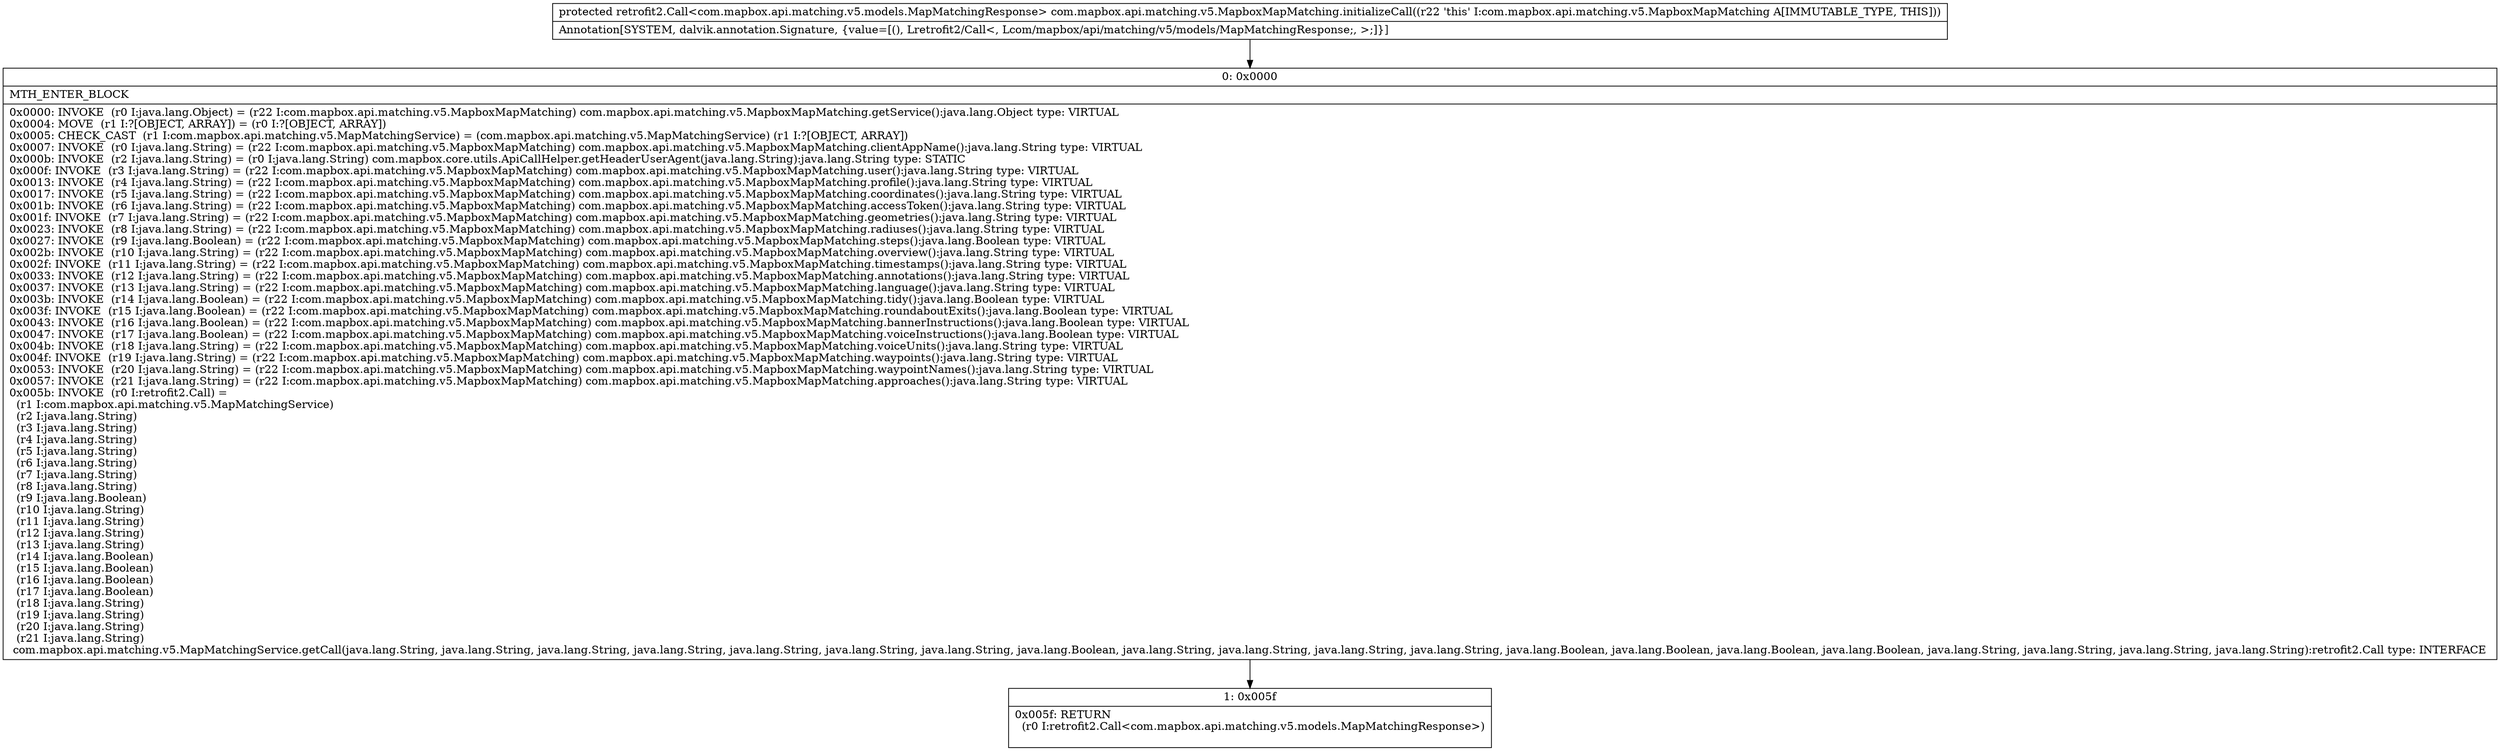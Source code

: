 digraph "CFG forcom.mapbox.api.matching.v5.MapboxMapMatching.initializeCall()Lretrofit2\/Call;" {
Node_0 [shape=record,label="{0\:\ 0x0000|MTH_ENTER_BLOCK\l|0x0000: INVOKE  (r0 I:java.lang.Object) = (r22 I:com.mapbox.api.matching.v5.MapboxMapMatching) com.mapbox.api.matching.v5.MapboxMapMatching.getService():java.lang.Object type: VIRTUAL \l0x0004: MOVE  (r1 I:?[OBJECT, ARRAY]) = (r0 I:?[OBJECT, ARRAY]) \l0x0005: CHECK_CAST  (r1 I:com.mapbox.api.matching.v5.MapMatchingService) = (com.mapbox.api.matching.v5.MapMatchingService) (r1 I:?[OBJECT, ARRAY]) \l0x0007: INVOKE  (r0 I:java.lang.String) = (r22 I:com.mapbox.api.matching.v5.MapboxMapMatching) com.mapbox.api.matching.v5.MapboxMapMatching.clientAppName():java.lang.String type: VIRTUAL \l0x000b: INVOKE  (r2 I:java.lang.String) = (r0 I:java.lang.String) com.mapbox.core.utils.ApiCallHelper.getHeaderUserAgent(java.lang.String):java.lang.String type: STATIC \l0x000f: INVOKE  (r3 I:java.lang.String) = (r22 I:com.mapbox.api.matching.v5.MapboxMapMatching) com.mapbox.api.matching.v5.MapboxMapMatching.user():java.lang.String type: VIRTUAL \l0x0013: INVOKE  (r4 I:java.lang.String) = (r22 I:com.mapbox.api.matching.v5.MapboxMapMatching) com.mapbox.api.matching.v5.MapboxMapMatching.profile():java.lang.String type: VIRTUAL \l0x0017: INVOKE  (r5 I:java.lang.String) = (r22 I:com.mapbox.api.matching.v5.MapboxMapMatching) com.mapbox.api.matching.v5.MapboxMapMatching.coordinates():java.lang.String type: VIRTUAL \l0x001b: INVOKE  (r6 I:java.lang.String) = (r22 I:com.mapbox.api.matching.v5.MapboxMapMatching) com.mapbox.api.matching.v5.MapboxMapMatching.accessToken():java.lang.String type: VIRTUAL \l0x001f: INVOKE  (r7 I:java.lang.String) = (r22 I:com.mapbox.api.matching.v5.MapboxMapMatching) com.mapbox.api.matching.v5.MapboxMapMatching.geometries():java.lang.String type: VIRTUAL \l0x0023: INVOKE  (r8 I:java.lang.String) = (r22 I:com.mapbox.api.matching.v5.MapboxMapMatching) com.mapbox.api.matching.v5.MapboxMapMatching.radiuses():java.lang.String type: VIRTUAL \l0x0027: INVOKE  (r9 I:java.lang.Boolean) = (r22 I:com.mapbox.api.matching.v5.MapboxMapMatching) com.mapbox.api.matching.v5.MapboxMapMatching.steps():java.lang.Boolean type: VIRTUAL \l0x002b: INVOKE  (r10 I:java.lang.String) = (r22 I:com.mapbox.api.matching.v5.MapboxMapMatching) com.mapbox.api.matching.v5.MapboxMapMatching.overview():java.lang.String type: VIRTUAL \l0x002f: INVOKE  (r11 I:java.lang.String) = (r22 I:com.mapbox.api.matching.v5.MapboxMapMatching) com.mapbox.api.matching.v5.MapboxMapMatching.timestamps():java.lang.String type: VIRTUAL \l0x0033: INVOKE  (r12 I:java.lang.String) = (r22 I:com.mapbox.api.matching.v5.MapboxMapMatching) com.mapbox.api.matching.v5.MapboxMapMatching.annotations():java.lang.String type: VIRTUAL \l0x0037: INVOKE  (r13 I:java.lang.String) = (r22 I:com.mapbox.api.matching.v5.MapboxMapMatching) com.mapbox.api.matching.v5.MapboxMapMatching.language():java.lang.String type: VIRTUAL \l0x003b: INVOKE  (r14 I:java.lang.Boolean) = (r22 I:com.mapbox.api.matching.v5.MapboxMapMatching) com.mapbox.api.matching.v5.MapboxMapMatching.tidy():java.lang.Boolean type: VIRTUAL \l0x003f: INVOKE  (r15 I:java.lang.Boolean) = (r22 I:com.mapbox.api.matching.v5.MapboxMapMatching) com.mapbox.api.matching.v5.MapboxMapMatching.roundaboutExits():java.lang.Boolean type: VIRTUAL \l0x0043: INVOKE  (r16 I:java.lang.Boolean) = (r22 I:com.mapbox.api.matching.v5.MapboxMapMatching) com.mapbox.api.matching.v5.MapboxMapMatching.bannerInstructions():java.lang.Boolean type: VIRTUAL \l0x0047: INVOKE  (r17 I:java.lang.Boolean) = (r22 I:com.mapbox.api.matching.v5.MapboxMapMatching) com.mapbox.api.matching.v5.MapboxMapMatching.voiceInstructions():java.lang.Boolean type: VIRTUAL \l0x004b: INVOKE  (r18 I:java.lang.String) = (r22 I:com.mapbox.api.matching.v5.MapboxMapMatching) com.mapbox.api.matching.v5.MapboxMapMatching.voiceUnits():java.lang.String type: VIRTUAL \l0x004f: INVOKE  (r19 I:java.lang.String) = (r22 I:com.mapbox.api.matching.v5.MapboxMapMatching) com.mapbox.api.matching.v5.MapboxMapMatching.waypoints():java.lang.String type: VIRTUAL \l0x0053: INVOKE  (r20 I:java.lang.String) = (r22 I:com.mapbox.api.matching.v5.MapboxMapMatching) com.mapbox.api.matching.v5.MapboxMapMatching.waypointNames():java.lang.String type: VIRTUAL \l0x0057: INVOKE  (r21 I:java.lang.String) = (r22 I:com.mapbox.api.matching.v5.MapboxMapMatching) com.mapbox.api.matching.v5.MapboxMapMatching.approaches():java.lang.String type: VIRTUAL \l0x005b: INVOKE  (r0 I:retrofit2.Call) = \l  (r1 I:com.mapbox.api.matching.v5.MapMatchingService)\l  (r2 I:java.lang.String)\l  (r3 I:java.lang.String)\l  (r4 I:java.lang.String)\l  (r5 I:java.lang.String)\l  (r6 I:java.lang.String)\l  (r7 I:java.lang.String)\l  (r8 I:java.lang.String)\l  (r9 I:java.lang.Boolean)\l  (r10 I:java.lang.String)\l  (r11 I:java.lang.String)\l  (r12 I:java.lang.String)\l  (r13 I:java.lang.String)\l  (r14 I:java.lang.Boolean)\l  (r15 I:java.lang.Boolean)\l  (r16 I:java.lang.Boolean)\l  (r17 I:java.lang.Boolean)\l  (r18 I:java.lang.String)\l  (r19 I:java.lang.String)\l  (r20 I:java.lang.String)\l  (r21 I:java.lang.String)\l com.mapbox.api.matching.v5.MapMatchingService.getCall(java.lang.String, java.lang.String, java.lang.String, java.lang.String, java.lang.String, java.lang.String, java.lang.String, java.lang.Boolean, java.lang.String, java.lang.String, java.lang.String, java.lang.String, java.lang.Boolean, java.lang.Boolean, java.lang.Boolean, java.lang.Boolean, java.lang.String, java.lang.String, java.lang.String, java.lang.String):retrofit2.Call type: INTERFACE \l}"];
Node_1 [shape=record,label="{1\:\ 0x005f|0x005f: RETURN  \l  (r0 I:retrofit2.Call\<com.mapbox.api.matching.v5.models.MapMatchingResponse\>)\l \l}"];
MethodNode[shape=record,label="{protected retrofit2.Call\<com.mapbox.api.matching.v5.models.MapMatchingResponse\> com.mapbox.api.matching.v5.MapboxMapMatching.initializeCall((r22 'this' I:com.mapbox.api.matching.v5.MapboxMapMatching A[IMMUTABLE_TYPE, THIS]))  | Annotation[SYSTEM, dalvik.annotation.Signature, \{value=[(), Lretrofit2\/Call\<, Lcom\/mapbox\/api\/matching\/v5\/models\/MapMatchingResponse;, \>;]\}]\l}"];
MethodNode -> Node_0;
Node_0 -> Node_1;
}

